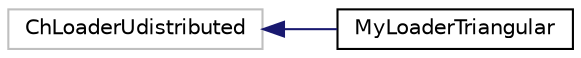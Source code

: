 digraph "Graphical Class Hierarchy"
{
 // LATEX_PDF_SIZE
  edge [fontname="Helvetica",fontsize="10",labelfontname="Helvetica",labelfontsize="10"];
  node [fontname="Helvetica",fontsize="10",shape=record];
  rankdir="LR";
  Node348 [label="ChLoaderUdistributed",height=0.2,width=0.4,color="grey75", fillcolor="white", style="filled",tooltip=" "];
  Node348 -> Node0 [dir="back",color="midnightblue",fontsize="10",style="solid",fontname="Helvetica"];
  Node0 [label="MyLoaderTriangular",height=0.2,width=0.4,color="black", fillcolor="white", style="filled",URL="$db/d75/classMyLoaderTriangular.html",tooltip=" "];
}
